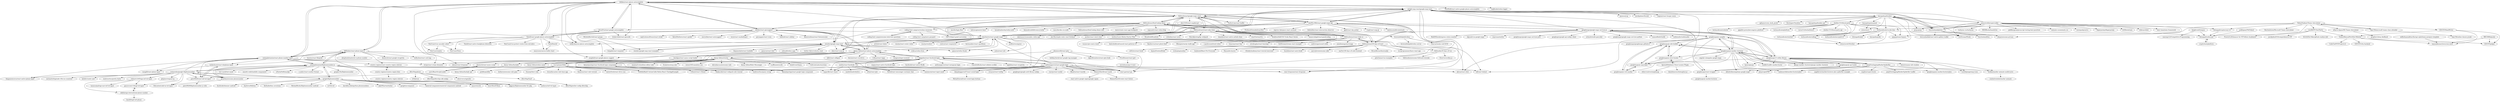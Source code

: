 digraph G {
"hibiken/react-places-autocomplete" -> "wellyshen/use-places-autocomplete" ["e"=1]
"hibiken/react-places-autocomplete" -> "google-map-react/google-map-react"
"hibiken/react-places-autocomplete" -> "Tintef/react-google-places-autocomplete"
"hibiken/react-places-autocomplete" -> "ErrorPro/react-google-autocomplete"
"hibiken/react-places-autocomplete" -> "ubilabs/react-geosuggest"
"hibiken/react-places-autocomplete" -> "FaridSafi/react-native-google-places-autocomplete" ["e"=1]
"hibiken/react-places-autocomplete" -> "fullstackreact/google-maps-react"
"hibiken/react-places-autocomplete" -> "bl00mber/react-phone-input-2"
"hibiken/react-places-autocomplete" -> "stripe/react-stripe-elements" ["e"=1]
"hibiken/react-places-autocomplete" -> "JustFly1984/react-google-maps-api"
"hibiken/react-places-autocomplete" -> "catamphetamine/react-phone-number-input"
"hibiken/react-places-autocomplete" -> "tomchentw/react-google-maps"
"hibiken/react-places-autocomplete" -> "shukerullah/react-geocode"
"hibiken/react-places-autocomplete" -> "xuopled/react-google-places-suggest"
"hibiken/react-places-autocomplete" -> "LogRocket/redux-logger" ["e"=1]
"googlemaps/google-maps-services-js" -> "googlemaps/js-samples"
"googlemaps/google-maps-services-js" -> "googlemaps/google-maps-services-java" ["e"=1]
"googlemaps/google-maps-services-js" -> "tomchentw/react-google-maps"
"googlemaps/google-maps-services-js" -> "google-map-react/google-map-react"
"googlemaps/google-maps-services-js" -> "googleapis/google-api-nodejs-client" ["e"=1]
"googlemaps/google-maps-services-js" -> "googlemaps/v3-utility-library"
"googlemaps/google-maps-services-js" -> "nchaulet/node-geocoder" ["e"=1]
"googlemaps/google-maps-services-js" -> "googlemaps/google-maps-services-python" ["e"=1]
"googlemaps/google-maps-services-js" -> "manuelbieh/Geolib" ["e"=1]
"googlemaps/google-maps-services-js" -> "nodemailer/nodemailer" ["e"=1]
"googlemaps/google-maps-services-js" -> "RafalWilinski/express-status-monitor" ["e"=1]
"googlemaps/google-maps-services-js" -> "JustFly1984/react-google-maps-api"
"googlemaps/google-maps-services-js" -> "googlemaps/js-marker-clusterer"
"googlemaps/google-maps-services-js" -> "xkjyeah/vue-google-maps" ["e"=1]
"googlemaps/google-maps-services-js" -> "expressjs/multer" ["e"=1]
"ruimarinho/google-libphonenumber" -> "catamphetamine/libphonenumber-js"
"ruimarinho/google-libphonenumber" -> "grantila/awesome-phonenumber"
"ruimarinho/google-libphonenumber" -> "thegamenicorus/react-native-phone-input" ["e"=1]
"ruimarinho/google-libphonenumber" -> "google/libphonenumber"
"ruimarinho/google-libphonenumber" -> "webcat12345/ngx-intl-tel-input"
"ruimarinho/google-libphonenumber" -> "patw0929/react-intl-tel-input"
"ruimarinho/google-libphonenumber" -> "gauravsoni119/ng2-tel-input"
"ruimarinho/google-libphonenumber" -> "michaelwittig/node-i18n-iso-countries" ["e"=1]
"ruimarinho/google-libphonenumber" -> "catamphetamine/react-phone-number-input"
"ruimarinho/google-libphonenumber" -> "kelektiv/node-uuid" ["e"=1]
"ruimarinho/google-libphonenumber" -> "sindresorhus/pretty-bytes" ["e"=1]
"ruimarinho/google-libphonenumber" -> "pbojinov/request-ip" ["e"=1]
"ruimarinho/google-libphonenumber" -> "EducationLink/vue-tel-input" ["e"=1]
"TobiasPankner/Teams-Auto-Joiner" -> "atharva-lipare/MS-Teams-Auto-Joiner"
"TobiasPankner/Teams-Auto-Joiner" -> "teja156/microsoft-teams-class-attender"
"TobiasPankner/Teams-Auto-Joiner" -> "techsyndicate/vscode-dms"
"TobiasPankner/Teams-Auto-Joiner" -> "GDGVIT/HandWriter"
"TobiasPankner/Teams-Auto-Joiner" -> "Harshalshree/Microsoft-Teams-Auto-Joiner"
"TobiasPankner/Teams-Auto-Joiner" -> "vatz88/FFCSonTheGo"
"TobiasPankner/Teams-Auto-Joiner" -> "ujjujjuj/exam-bypass"
"TobiasPankner/Teams-Auto-Joiner" -> "dotangad/cryptocracy-v2"
"TobiasPankner/Teams-Auto-Joiner" -> "dotangad/sudocrypt"
"jawj/OverlappingMarkerSpiderfier" -> "googlemaps/v3-utility-library"
"jawj/OverlappingMarkerSpiderfier" -> "googlemaps/js-marker-clusterer"
"jawj/OverlappingMarkerSpiderfier" -> "terikon/marker-animate-unobtrusive"
"jawj/OverlappingMarkerSpiderfier" -> "mahnunchik/markerclustererplus"
"jawj/OverlappingMarkerSpiderfier" -> "jawj/OverlappingMarkerSpiderfier-Leaflet" ["e"=1]
"jawj/OverlappingMarkerSpiderfier" -> "scottdejonge/map-icons" ["e"=1]
"jawj/OverlappingMarkerSpiderfier" -> "allenhwkim/angularjs-google-maps" ["e"=1]
"jawj/OverlappingMarkerSpiderfier" -> "phayes/geoPHP" ["e"=1]
"jawj/OverlappingMarkerSpiderfier" -> "yagoferrer/markerclusterer-plus-spiderfier-example"
"jawj/OverlappingMarkerSpiderfier" -> "mapbox/supercluster" ["e"=1]
"bjorn2404/jQuery-Store-Locator-Plugin" -> "googlemaps/js-store-locator"
"bjorn2404/jQuery-Store-Locator-Plugin" -> "danielemoraschi/maplace.js" ["e"=1]
"bjorn2404/jQuery-Store-Locator-Plugin" -> "ethercreative/simplemap" ["e"=1]
"anthonyjgrove/react-google-login" -> "keppelen/react-facebook-login"
"anthonyjgrove/react-google-login" -> "MomenSherif/react-oauth"
"anthonyjgrove/react-google-login" -> "nygardk/react-share" ["e"=1]
"anthonyjgrove/react-google-login" -> "react-ga/react-ga" ["e"=1]
"anthonyjgrove/react-google-login" -> "wwayne/react-tooltip" ["e"=1]
"anthonyjgrove/react-google-login" -> "react-dropzone/react-dropzone" ["e"=1]
"anthonyjgrove/react-google-login" -> "googleapis/google-auth-library-nodejs" ["e"=1]
"anthonyjgrove/react-google-login" -> "deepakaggarwal7/react-social-login"
"anthonyjgrove/react-google-login" -> "reactjs/react-modal" ["e"=1]
"anthonyjgrove/react-google-login" -> "tomchentw/react-google-maps"
"anthonyjgrove/react-google-login" -> "akiran/react-slick" ["e"=1]
"anthonyjgrove/react-google-login" -> "fkhadra/react-toastify" ["e"=1]
"anthonyjgrove/react-google-login" -> "sanniassin/react-input-mask" ["e"=1]
"anthonyjgrove/react-google-login" -> "nfl/react-helmet" ["e"=1]
"anthonyjgrove/react-google-login" -> "sindresorhus/query-string" ["e"=1]
"jonasstrehle/supercookie" -> "laxyapahuja/bunken"
"jonasstrehle/supercookie" -> "functionland/photos"
"jonasstrehle/supercookie" -> "pluja/awesome-privacy" ["e"=1]
"jonasstrehle/supercookie" -> "pixijs/pixijs" ["e"=1]
"jonasstrehle/supercookie" -> "fingerprintjs/fingerprintjs" ["e"=1]
"jonasstrehle/supercookie" -> "dvf/blockchain" ["e"=1]
"jonasstrehle/supercookie" -> "google-map-react/google-map-react"
"jonasstrehle/supercookie" -> "slidevjs/slidev" ["e"=1]
"jonasstrehle/supercookie" -> "ionic-team/ionic-framework" ["e"=1]
"jonasstrehle/supercookie" -> "tachyons-css/tachyons" ["e"=1]
"jonasstrehle/supercookie" -> "GetStream/Winds" ["e"=1]
"jonasstrehle/supercookie" -> "MIDIBlocks/handsfree" ["e"=1]
"jonasstrehle/supercookie" -> "goldbergyoni/javascript-testing-best-practices" ["e"=1]
"jonasstrehle/supercookie" -> "animate-css/animate.css" ["e"=1]
"jonasstrehle/supercookie" -> "snowpackjs/astro" ["e"=1]
"googlemaps/js-samples" -> "googlemaps/google-maps-services-js"
"googlemaps/js-samples" -> "googlemaps/v3-utility-library"
"googlemaps/js-samples" -> "googlemaps/js-api-loader"
"googlemaps/js-samples" -> "googlemaps/js-marker-clusterer"
"googlemaps/js-samples" -> "googlemaps/react-wrapper"
"googlemaps/js-samples" -> "googlemaps/googlemaps.github.io"
"googlemaps/js-samples" -> "googlemaps/js-info-bubble"
"googlemaps/js-samples" -> "googlemaps/js-store-locator"
"tomchentw/react-google-maps" -> "istarkov/google-map-react"
"tomchentw/react-google-maps" -> "google-map-react/google-map-react"
"tomchentw/react-google-maps" -> "fullstackreact/google-maps-react"
"tomchentw/react-google-maps" -> "erikras/redux-form" ["e"=1]
"tomchentw/react-google-maps" -> "borisyankov/react-sparklines" ["e"=1]
"tomchentw/react-google-maps" -> "gaearon/redux-thunk" ["e"=1]
"tomchentw/react-google-maps" -> "acdlite/recompose" ["e"=1]
"tomchentw/react-google-maps" -> "yahoo/react-intl" ["e"=1]
"tomchentw/react-google-maps" -> "airbnb/react-dates" ["e"=1]
"tomchentw/react-google-maps" -> "reactjs/react-router-redux" ["e"=1]
"tomchentw/react-google-maps" -> "reactjs/reselect" ["e"=1]
"tomchentw/react-google-maps" -> "akiran/react-slick" ["e"=1]
"tomchentw/react-google-maps" -> "nfl/react-helmet" ["e"=1]
"tomchentw/react-google-maps" -> "uber/react-map-gl" ["e"=1]
"tomchentw/react-google-maps" -> "contra/react-responsive" ["e"=1]
"google/libphonenumber" -> "catamphetamine/libphonenumber-js"
"google/libphonenumber" -> "giggsey/libphonenumber-for-php" ["e"=1]
"google/libphonenumber" -> "MichaelRocks/libphonenumber-android" ["e"=1]
"google/libphonenumber" -> "coil-kt/coil" ["e"=1]
"google/libphonenumber" -> "daviddrysdale/python-phonenumbers" ["e"=1]
"google/libphonenumber" -> "jackocnr/intl-tel-input" ["e"=1]
"google/libphonenumber" -> "ruimarinho/google-libphonenumber"
"google/libphonenumber" -> "JakeWharton/timber" ["e"=1]
"google/libphonenumber" -> "google/accompanist" ["e"=1]
"google/libphonenumber" -> "material-components/material-components-android" ["e"=1]
"google/libphonenumber" -> "square/moshi" ["e"=1]
"google/libphonenumber" -> "InsertKoinIO/koin" ["e"=1]
"google/libphonenumber" -> "facebook/shimmer-android" ["e"=1]
"google/libphonenumber" -> "skydoves/Balloon" ["e"=1]
"google/libphonenumber" -> "Kotlin/kotlinx.coroutines" ["e"=1]
"fullstackreact/google-maps-react" -> "tomchentw/react-google-maps"
"fullstackreact/google-maps-react" -> "google-map-react/google-map-react"
"fullstackreact/google-maps-react" -> "istarkov/google-map-react"
"fullstackreact/google-maps-react" -> "JustFly1984/react-google-maps-api"
"fullstackreact/google-maps-react" -> "hibiken/react-places-autocomplete"
"fullstackreact/google-maps-react" -> "kenny-hibino/react-places-autocomplete"
"fullstackreact/google-maps-react" -> "uber/react-map-gl" ["e"=1]
"fullstackreact/google-maps-react" -> "react-ga/react-ga" ["e"=1]
"fullstackreact/google-maps-react" -> "fullstackreact/react-yelp-clone"
"fullstackreact/google-maps-react" -> "fullstackreact/30-days-of-react"
"fullstackreact/google-maps-react" -> "fullstackreact/react-daily-ui"
"fullstackreact/google-maps-react" -> "ubilabs/react-geosuggest"
"fullstackreact/google-maps-react" -> "alex3165/react-mapbox-gl" ["e"=1]
"fullstackreact/google-maps-react" -> "fullstackreact/food-lookup-demo"
"fullstackreact/google-maps-react" -> "PaulLeCam/react-leaflet" ["e"=1]
"googlemaps/js-marker-clusterer" -> "googlemaps/v3-utility-library"
"googlemaps/js-marker-clusterer" -> "googlemaps/js-info-bubble"
"googlemaps/js-marker-clusterer" -> "mahnunchik/markerclustererplus"
"googlemaps/js-marker-clusterer" -> "jawj/OverlappingMarkerSpiderfier"
"googlemaps/js-marker-clusterer" -> "googlemaps/js-rich-marker"
"googlemaps/js-marker-clusterer" -> "googlemaps/js-map-label"
"googlemaps/js-marker-clusterer" -> "hpneo/gmaps" ["e"=1]
"googlemaps/js-marker-clusterer" -> "Leaflet/Leaflet.markercluster" ["e"=1]
"googlemaps/js-marker-clusterer" -> "googlemaps/js-store-locator"
"googlemaps/js-marker-clusterer" -> "googlemaps/js-samples"
"googlemaps/js-marker-clusterer" -> "googlemaps/google-maps-services-js"
"googlemaps/js-marker-clusterer" -> "angular-ui/angular-google-maps" ["e"=1]
"googlemaps/js-marker-clusterer" -> "phayes/geoPHP" ["e"=1]
"googlemaps/js-marker-clusterer" -> "gmaps-marker-clusterer/gmaps-marker-clusterer"
"googlemaps/js-marker-clusterer" -> "allenhwkim/angularjs-google-maps" ["e"=1]
"coding-boot-camp/curriculum-resources" -> "coding-boot-camp/awesome-interview-questions"
"coding-boot-camp/curriculum-resources" -> "coding-boot-camp/mern-passport"
"coding-boot-camp/curriculum-resources" -> "OSP123/post-grad-curriculum"
"googlemaps/v3-utility-library" -> "googlemaps/js-marker-clusterer"
"googlemaps/v3-utility-library" -> "jawj/OverlappingMarkerSpiderfier"
"googlemaps/v3-utility-library" -> "googlemaps/js-info-bubble"
"googlemaps/v3-utility-library" -> "googlemaps/js-samples"
"googlemaps/v3-utility-library" -> "atmist/snazzy-info-window" ["e"=1]
"googlemaps/v3-utility-library" -> "googlemaps/google-maps-services-js"
"googlemaps/v3-utility-library" -> "scottdejonge/map-icons" ["e"=1]
"googlemaps/v3-utility-library" -> "googlemaps/js-markerclustererplus"
"googlemaps/v3-utility-library" -> "googlemaps/js-map-label"
"googlemaps/v3-utility-library" -> "mahnunchik/markerclustererplus"
"googlemaps/v3-utility-library" -> "hpneo/gmaps" ["e"=1]
"googlemaps/v3-utility-library" -> "googlemaps/js-api-loader"
"googlemaps/v3-utility-library" -> "terikon/marker-animate-unobtrusive"
"googlemaps/v3-utility-library" -> "Leaflet/Leaflet.markercluster" ["e"=1]
"googlemaps/v3-utility-library" -> "gmaps-marker-clusterer/gmaps-marker-clusterer"
"country-regions/country-region-data" -> "country-regions/country-region-selector"
"country-regions/country-region-data" -> "country-regions/react-country-region-selector"
"Tintef/react-google-places-autocomplete" -> "Tintef/linetef"
"Tintef/react-google-places-autocomplete" -> "NeoCoast/Neox"
"Tintef/react-google-places-autocomplete" -> "ErrorPro/react-google-autocomplete"
"Tintef/react-google-places-autocomplete" -> "Tintef/react-native-headphone-detection"
"Tintef/react-google-places-autocomplete" -> "maurocen/canvas-bullet-chart"
"Tintef/react-google-places-autocomplete" -> "NeoCoast/vue-cascader-select"
"Tintef/react-google-places-autocomplete" -> "wellyshen/use-places-autocomplete" ["e"=1]
"Tintef/react-google-places-autocomplete" -> "hibiken/react-places-autocomplete"
"Tintef/react-google-places-autocomplete" -> "NeoCoast/neploy"
"Tintef/react-google-places-autocomplete" -> "NeoCoast/vue-protect-routes-from-intruders"
"kenny-hibino/react-places-autocomplete" -> "istarkov/google-map-react"
"kenny-hibino/react-places-autocomplete" -> "ubilabs/react-geosuggest"
"kenny-hibino/react-places-autocomplete" -> "kenny-hibino/stories"
"kenny-hibino/react-places-autocomplete" -> "tomchentw/react-google-maps"
"kenny-hibino/react-places-autocomplete" -> "wangzuo/input-moment" ["e"=1]
"kenny-hibino/react-places-autocomplete" -> "kenny-hibino/hackafy"
"kenny-hibino/react-places-autocomplete" -> "kenny-hibino/redux-camel"
"kenny-hibino/react-places-autocomplete" -> "keppelen/react-facebook-login"
"kenny-hibino/react-places-autocomplete" -> "leozdgao/react-async-script-loader"
"kenny-hibino/react-places-autocomplete" -> "nkbt/react-collapse" ["e"=1]
"kenny-hibino/react-places-autocomplete" -> "fullstackreact/google-maps-react"
"kenny-hibino/react-places-autocomplete" -> "xuopled/react-google-places-suggest"
"kenny-hibino/react-places-autocomplete" -> "berzniz/react-overdrive" ["e"=1]
"kenny-hibino/react-places-autocomplete" -> "tvkhoa/react-tippy" ["e"=1]
"kennetpostigo/react-facebook-login-component" -> "kennetpostigo/react-google-login-component"
"laxyapahuja/nyaamal" -> "cotnw/muvi"
"MomenSherif/react-oauth" -> "anthonyjgrove/react-google-login"
"MomenSherif/react-oauth" -> "MomenSherif/create-react-linters"
"MomenSherif/react-oauth" -> "react-native-google-signin/google-signin" ["e"=1]
"functionland/photos" -> "laxyapahuja/bunken"
"functionland/photos" -> "jonasstrehle/supercookie"
"functionland/photos" -> "google-map-react/google-map-react"
"functionland/photos" -> "functionland/box"
"functionland/photos" -> "pluja/awesome-privacy" ["e"=1]
"functionland/photos" -> "terrysahaidak/react-native-gallery-toolkit" ["e"=1]
"functionland/photos" -> "GetStream/Winds" ["e"=1]
"fullstackio/30-days-of-vue" -> "fullstackio/awesome-fullstack-tutorials"
"fullstackio/30-days-of-vue" -> "ChrisCavs/rallax.js" ["e"=1]
"fullstackio/30-days-of-vue" -> "peterlamar/vue-examples"
"AfterShip/phone" -> "ls0f/phone" ["e"=1]
"AfterShip/phone" -> "AfterShip/aftership-sdk-nodejs"
"AfterShip/phone" -> "AfterShip/SaaS"
"AfterShip/phone" -> "grantila/awesome-phonenumber"
"AfterShip/phone" -> "observerss/ngender" ["e"=1]
"fullstackreact/30-days-of-react" -> "fullstackreact/react-daily-ui"
"fullstackreact/30-days-of-react" -> "BrunoBernardino/snailjs" ["e"=1]
"fullstackreact/30-days-of-react" -> "tyroprogrammer/learn-react-app" ["e"=1]
"fullstackreact/30-days-of-react" -> "fullstackreact/food-lookup-demo"
"fullstackreact/30-days-of-react" -> "softchris/react-book" ["e"=1]
"fullstackreact/30-days-of-react" -> "fullstackreact/google-maps-react"
"fullstackreact/30-days-of-react" -> "kujian/frontendDaily" ["e"=1]
"fullstackreact/30-days-of-react" -> "wubaiqing/zaobao" ["e"=1]
"fullstackreact/30-days-of-react" -> "Asabeneh/React-For-Everyone" ["e"=1]
"fullstackreact/30-days-of-react" -> "Mayandev/morec" ["e"=1]
"fullstackreact/30-days-of-react" -> "4GeeksAcademy/react-tutorial-exercises" ["e"=1]
"fullstackreact/30-days-of-react" -> "huzidaha/react-naive-book" ["e"=1]
"fullstackreact/30-days-of-react" -> "fullstackio/30-days-of-vue"
"fullstackreact/30-days-of-react" -> "jaywcjlove/awesome-uikit" ["e"=1]
"fullstackreact/30-days-of-react" -> "nas5w/100-days-of-code-frontend" ["e"=1]
"fullstackreact/food-lookup-demo" -> "mars/heroku-cra-node" ["e"=1]
"fullstackreact/food-lookup-demo" -> "fullstackreact/food-lookup-demo-rails"
"fullstackreact/food-lookup-demo" -> "fullstackreact/30-days-of-react"
"fullstackreact/food-lookup-demo" -> "fullstackreact/react-daily-ui"
"fullstackreact/food-lookup-demo" -> "fullstackreact/react-yelp-clone"
"fullstackreact/food-lookup-demo" -> "mars/create-react-app-buildpack" ["e"=1]
"fullstackreact/food-lookup-demo" -> "fullstackreact/google-maps-react"
"fullstackreact/food-lookup-demo" -> "rajaraodv/react-redux-blog" ["e"=1]
"fullstackreact/food-lookup-demo" -> "mxstbr/login-flow" ["e"=1]
"fullstackreact/food-lookup-demo" -> "coding-boot-camp/curriculum-resources"
"fullstackreact/food-lookup-demo" -> "tylermcginnis/re-base" ["e"=1]
"fullstackreact/food-lookup-demo" -> "lynndylanhurley/redux-auth" ["e"=1]
"fullstackreact/food-lookup-demo" -> "kimmobrunfeldt/concurrently" ["e"=1]
"JustFly1984/react-google-maps-api" -> "google-map-react/google-map-react"
"JustFly1984/react-google-maps-api" -> "tomchentw/react-google-maps"
"JustFly1984/react-google-maps-api" -> "fullstackreact/google-maps-react"
"JustFly1984/react-google-maps-api" -> "wellyshen/use-places-autocomplete" ["e"=1]
"JustFly1984/react-google-maps-api" -> "googlemaps/react-wrapper"
"JustFly1984/react-google-maps-api" -> "visgl/react-map-gl" ["e"=1]
"JustFly1984/react-google-maps-api" -> "hibiken/react-places-autocomplete"
"JustFly1984/react-google-maps-api" -> "iamhosseindhv/notistack" ["e"=1]
"JustFly1984/react-google-maps-api" -> "react-dropzone/react-dropzone" ["e"=1]
"JustFly1984/react-google-maps-api" -> "FirebaseExtended/reactfire" ["e"=1]
"JustFly1984/react-google-maps-api" -> "googlemaps/google-maps-services-js"
"JustFly1984/react-google-maps-api" -> "express-labs/pure-react-carousel" ["e"=1]
"JustFly1984/react-google-maps-api" -> "thebuilder/react-intersection-observer" ["e"=1]
"JustFly1984/react-google-maps-api" -> "ErrorPro/react-google-autocomplete"
"JustFly1984/react-google-maps-api" -> "gpbl/react-day-picker" ["e"=1]
"google-map-react/google-map-react" -> "tomchentw/react-google-maps"
"google-map-react/google-map-react" -> "fullstackreact/google-maps-react"
"google-map-react/google-map-react" -> "JustFly1984/react-google-maps-api"
"google-map-react/google-map-react" -> "hibiken/react-places-autocomplete"
"google-map-react/google-map-react" -> "react-dropzone/react-dropzone" ["e"=1]
"google-map-react/google-map-react" -> "laxyapahuja/bunken"
"google-map-react/google-map-react" -> "i18next/react-i18next" ["e"=1]
"google-map-react/google-map-react" -> "jquense/yup" ["e"=1]
"google-map-react/google-map-react" -> "PaulLeCam/react-leaflet" ["e"=1]
"google-map-react/google-map-react" -> "functionland/photos"
"google-map-react/google-map-react" -> "akiran/react-slick" ["e"=1]
"google-map-react/google-map-react" -> "react-ga/react-ga" ["e"=1]
"google-map-react/google-map-react" -> "nfl/react-helmet" ["e"=1]
"google-map-react/google-map-react" -> "jaredpalmer/formik" ["e"=1]
"google-map-react/google-map-react" -> "negomi/react-burger-menu" ["e"=1]
"catamphetamine/libphonenumber-js" -> "ruimarinho/google-libphonenumber"
"catamphetamine/libphonenumber-js" -> "catamphetamine/react-phone-number-input"
"catamphetamine/libphonenumber-js" -> "google/libphonenumber"
"catamphetamine/libphonenumber-js" -> "jackocnr/intl-tel-input" ["e"=1]
"catamphetamine/libphonenumber-js" -> "bl00mber/react-phone-input-2"
"catamphetamine/libphonenumber-js" -> "googlei18n/libphonenumber" ["e"=1]
"catamphetamine/libphonenumber-js" -> "grantila/awesome-phonenumber"
"catamphetamine/libphonenumber-js" -> "text-mask/text-mask" ["e"=1]
"catamphetamine/libphonenumber-js" -> "react-ga/react-ga" ["e"=1]
"catamphetamine/libphonenumber-js" -> "smooth-code/loadable-components" ["e"=1]
"catamphetamine/libphonenumber-js" -> "i18next/react-i18next" ["e"=1]
"catamphetamine/libphonenumber-js" -> "uNmAnNeR/imaskjs" ["e"=1]
"catamphetamine/libphonenumber-js" -> "giggsey/libphonenumber-for-php" ["e"=1]
"catamphetamine/libphonenumber-js" -> "sindresorhus/query-string" ["e"=1]
"catamphetamine/libphonenumber-js" -> "s-yadav/react-number-format" ["e"=1]
"keppelen/react-facebook-login" -> "anthonyjgrove/react-google-login"
"keppelen/react-facebook-login" -> "seeden/react-facebook"
"keppelen/react-facebook-login" -> "nygardk/react-share" ["e"=1]
"keppelen/react-facebook-login" -> "react-ga/react-ga" ["e"=1]
"keppelen/react-facebook-login" -> "magus/react-native-facebook-login" ["e"=1]
"keppelen/react-facebook-login" -> "facebook/react-native-fbsdk" ["e"=1]
"keppelen/react-facebook-login" -> "anthonyjgrove/react-instagram-login"
"keppelen/react-facebook-login" -> "CassetteRocks/react-infinite-scroller" ["e"=1]
"keppelen/react-facebook-login" -> "stripe/react-stripe-elements" ["e"=1]
"keppelen/react-facebook-login" -> "appleboy/react-recaptcha" ["e"=1]
"keppelen/react-facebook-login" -> "kenny-hibino/react-places-autocomplete"
"keppelen/react-facebook-login" -> "sanniassin/react-input-mask" ["e"=1]
"keppelen/react-facebook-login" -> "kennetpostigo/react-facebook-login-component"
"keppelen/react-facebook-login" -> "okonet/react-dropzone" ["e"=1]
"keppelen/react-facebook-login" -> "deepakaggarwal7/react-social-login"
"istarkov/google-map-react" -> "tomchentw/react-google-maps"
"istarkov/google-map-react" -> "istarkov/google-map-react-examples"
"istarkov/google-map-react" -> "ubilabs/react-geosuggest"
"istarkov/google-map-react" -> "fullstackreact/google-maps-react"
"istarkov/google-map-react" -> "uber/react-map-gl" ["e"=1]
"istarkov/google-map-react" -> "yelouafi/redux-saga" ["e"=1]
"istarkov/google-map-react" -> "kenny-hibino/react-places-autocomplete"
"istarkov/google-map-react" -> "okonet/react-dropzone" ["e"=1]
"istarkov/google-map-react" -> "twitter-fabric/velocity-react" ["e"=1]
"istarkov/google-map-react" -> "brigade/react-waypoint" ["e"=1]
"istarkov/google-map-react" -> "erikras/redux-form" ["e"=1]
"istarkov/google-map-react" -> "yahoo/react-intl" ["e"=1]
"istarkov/google-map-react" -> "gaearon/redux-thunk" ["e"=1]
"istarkov/google-map-react" -> "thejameskyle/react-loadable" ["e"=1]
"istarkov/google-map-react" -> "gaearon/react-dnd" ["e"=1]
"bl00mber/react-phone-input-2" -> "catamphetamine/react-phone-number-input"
"bl00mber/react-phone-input-2" -> "alexplumb/material-ui-phone-number"
"bl00mber/react-phone-input-2" -> "country-regions/react-country-region-selector"
"bl00mber/react-phone-input-2" -> "catamphetamine/libphonenumber-js"
"bl00mber/react-phone-input-2" -> "sanniassin/react-input-mask" ["e"=1]
"bl00mber/react-phone-input-2" -> "dozoisch/react-google-recaptcha" ["e"=1]
"bl00mber/react-phone-input-2" -> "patw0929/react-intl-tel-input"
"bl00mber/react-phone-input-2" -> "hibiken/react-places-autocomplete"
"bl00mber/react-phone-input-2" -> "wellyshen/react-cool-img" ["e"=1]
"bl00mber/react-phone-input-2" -> "haoxins/react-flatpickr"
"bl00mber/react-phone-input-2" -> "react-dropzone/react-dropzone" ["e"=1]
"bl00mber/react-phone-input-2" -> "mukeshsoni/react-telephone-input"
"country-regions/react-country-region-selector" -> "country-regions/country-region-data"
"vatz88/FFCSonTheGo" -> "Presto412/Enhancer-for-VIT-Vellore-Academics"
"vatz88/FFCSonTheGo" -> "jacobjohn2016/comprehensive-VIT"
"vatz88/FFCSonTheGo" -> "VisheshBansal/Portfolio-Website"
"vatz88/FFCSonTheGo" -> "th3c0d3br34ker/github-readme-info"
"fullstackreact/react-daily-ui" -> "fullstackreact/30-days-of-react"
"fullstackreact/react-daily-ui" -> "SKempin/reactjs-tmdb-app" ["e"=1]
"fullstackreact/react-daily-ui" -> "r-park/soundcloud-redux" ["e"=1]
"fullstackreact/react-daily-ui" -> "timarney/react-faq" ["e"=1]
"fullstackreact/react-daily-ui" -> "fullstackreact/food-lookup-demo"
"fullstackreact/react-daily-ui" -> "ericdouglas/react-learning" ["e"=1]
"fullstackreact/react-daily-ui" -> "fullstackreact/react-yelp-clone"
"fullstackreact/react-daily-ui" -> "GetStream/stream-react-example" ["e"=1]
"fullstackreact/react-daily-ui" -> "fullstackreact/google-maps-react"
"fullstackreact/react-daily-ui" -> "andrewngu/sound-redux" ["e"=1]
"fullstackreact/react-daily-ui" -> "junedomingo/movieapp" ["e"=1]
"fullstackreact/react-daily-ui" -> "vasansr/pro-mern-stack" ["e"=1]
"fullstackreact/react-daily-ui" -> "kentcdodds/advanced-react-patterns-v2" ["e"=1]
"fullstackreact/react-daily-ui" -> "lkazberova/react-photo-feed" ["e"=1]
"kenny-hibino/stories" -> "kenny-hibino/hackafy"
"kenny-hibino/stories" -> "kenny-hibino/react-places-autocomplete"
"kenny-hibino/stories" -> "denkGroot/Spina" ["e"=1]
"kenny-hibino/stories" -> "wclittle/Rails5-ActionCable-Redux-React-ChatAppExample"
"kenny-hibino/stories" -> "kenny-hibino/redux-camel"
"kenny-hibino/stories" -> "CultivateLabs/storytime" ["e"=1]
"kenny-hibino/stories" -> "marjinal1st/medium-editor-rails"
"kenny-hibino/stories" -> "froala/wysiwyg-rails" ["e"=1]
"kenny-hibino/stories" -> "tsurupin/portfolio"
"kenny-hibino/stories" -> "owen2345/camaleon-cms" ["e"=1]
"kenny-hibino/stories" -> "ekremkaraca/awesome-rails" ["e"=1]
"kenny-hibino/stories" -> "kenny-hibino/Rails-Messenger"
"kenny-hibino/stories" -> "shakacode/react-webpack-rails-tutorial" ["e"=1]
"kenny-hibino/stories" -> "scaffeinate/socify"
"gauravsoni119/ng2-tel-input" -> "nikhiln/ngx-international-phone-number"
"nikhiln/ngx-international-phone-number" -> "kondi0/ng4-intl-phone"
"nikhiln/ngx-international-phone-number" -> "gauravsoni119/ng2-tel-input"
"webcat12345/ngx-intl-tel-input" -> "gauravsoni119/ng2-tel-input"
"webcat12345/ngx-intl-tel-input" -> "tanansatpal/ngx-mat-intl-tel-input"
"webcat12345/ngx-intl-tel-input" -> "nikhiln/ngx-international-phone-number"
"googlemaps/js-store-locator" -> "bjorn2404/jQuery-Store-Locator-Plugin"
"googlemaps/js-store-locator" -> "googlemaps/js-info-bubble"
"googlemaps/js-store-locator" -> "googlemaps/js-map-label"
"teja156/microsoft-teams-class-attender" -> "TobiasPankner/Teams-Auto-Joiner"
"teja156/microsoft-teams-class-attender" -> "teja156/online-classes-prank"
"laxyapahuja/bunken" -> "functionland/photos"
"laxyapahuja/bunken" -> "jonasstrehle/supercookie"
"laxyapahuja/bunken" -> "google-map-react/google-map-react"
"laxyapahuja/bunken" -> "pluja/awesome-privacy" ["e"=1]
"laxyapahuja/bunken" -> "techsyndicate/vscode-dms"
"laxyapahuja/bunken" -> "laxyapahuja/nyaamal"
"laxyapahuja/bunken" -> "laxyapahuja/bunken-api"
"laxyapahuja/bunken" -> "aghayes/rusty_book_pirate"
"laxyapahuja/bunken" -> "cotnw/covid19twtbot"
"laxyapahuja/bunken" -> "cotnw/muvi"
"laxyapahuja/bunken" -> "sheldor1510/local-party"
"laxyapahuja/bunken" -> "GetStream/Winds" ["e"=1]
"laxyapahuja/bunken" -> "techsyndicate/codimg"
"laxyapahuja/bunken" -> "fireshaper/Omnibus"
"laxyapahuja/bunken" -> "pixijs/pixijs" ["e"=1]
"alinemorelli/react-gtm" -> "elgorditosalsero/react-gtm-hook"
"alinemorelli/react-gtm" -> "holidaycheck/react-google-tag-manager"
"alinemorelli/react-gtm" -> "PriceRunner/react-ga4"
"alinemorelli/react-gtm" -> "react-ga/react-ga" ["e"=1]
"alinemorelli/react-gtm" -> "sanniassin/react-input-mask" ["e"=1]
"alinemorelli/react-gtm" -> "keppelen/react-facebook-login"
"GDGVIT/HandWriter" -> "VisheshBansal/Portfolio-Website"
"GDGVIT/HandWriter" -> "GDGVIT/gidget"
"GDGVIT/HandWriter" -> "mayankkumar2/securum-exire"
"istarkov/google-map-react-examples" -> "istarkov/google-map-react"
"ErrorPro/react-google-autocomplete" -> "Tintef/react-google-places-autocomplete"
"ErrorPro/react-google-autocomplete" -> "hibiken/react-places-autocomplete"
"ErrorPro/react-google-autocomplete" -> "wellyshen/use-places-autocomplete" ["e"=1]
"ErrorPro/react-google-autocomplete" -> "shukerullah/react-geocode"
"patw0929/react-intl-tel-input" -> "mukeshsoni/react-telephone-input"
"patw0929/react-intl-tel-input" -> "patw0929/libphonenumber-js-utils"
"fullstackreact/react-yelp-clone" -> "manavsehgal/reactspeedcoding" ["e"=1]
"fullstackreact/react-yelp-clone" -> "caljrimmer/isomorphic-redux-app" ["e"=1]
"fullstackreact/react-yelp-clone" -> "Jon-Biz/simple-static-react-firebase" ["e"=1]
"fullstackreact/react-yelp-clone" -> "pusher/react-slack-clone" ["e"=1]
"fullstackreact/react-yelp-clone" -> "browniefed/pdxlivebus"
"fullstackreact/react-yelp-clone" -> "wesbos/Learn-Redux-Starter-Files" ["e"=1]
"fullstackreact/react-yelp-clone" -> "Brainfock/Brainfock" ["e"=1]
"fullstackreact/react-yelp-clone" -> "fullstackreact/food-lookup-demo"
"fullstackreact/react-yelp-clone" -> "echenley/react-news" ["e"=1]
"fullstackreact/react-yelp-clone" -> "fullstackreact/react-daily-ui"
"fullstackreact/react-yelp-clone" -> "HenrikJoreteg/hjs-webpack" ["e"=1]
"fullstackreact/react-yelp-clone" -> "fullstackreact/google-maps-react"
"fullstackreact/react-yelp-clone" -> "imandyie/react-native-airbnb-clone" ["e"=1]
"fullstackreact/react-yelp-clone" -> "reactGo/reactGo" ["e"=1]
"fullstackreact/react-yelp-clone" -> "bradwestfall/CSS-Tricks-React-Series" ["e"=1]
"googlemaps/react-wrapper" -> "googlemaps/js-api-loader"
"googlemaps/react-wrapper" -> "googlemaps/js-markerclusterer"
"techsyndicate/vscode-dms" -> "techsyndicate/codimg"
"techsyndicate/vscode-dms" -> "laxyapahuja/eki"
"techsyndicate/vscode-dms" -> "cotnw/covid19twtbot"
"techsyndicate/vscode-dms" -> "dotangad/sudocrypt"
"techsyndicate/vscode-dms" -> "ujjujjuj/exam-bypass"
"techsyndicate/vscode-dms" -> "techsyndicate/encryptid-21"
"techsyndicate/vscode-dms" -> "dotangad/nakal"
"techsyndicate/vscode-dms" -> "techsyndicate/starhub"
"ubilabs/react-geosuggest" -> "istarkov/google-map-react"
"ubilabs/react-geosuggest" -> "tomchentw/react-google-maps"
"ubilabs/react-geosuggest" -> "kenny-hibino/react-places-autocomplete"
"ubilabs/react-geosuggest" -> "hibiken/react-places-autocomplete"
"ubilabs/react-geosuggest" -> "brigade/react-waypoint" ["e"=1]
"ubilabs/react-geosuggest" -> "okonet/react-dropzone" ["e"=1]
"ubilabs/react-geosuggest" -> "captivationsoftware/react-sticky" ["e"=1]
"ubilabs/react-geosuggest" -> "xuopled/react-google-places-suggest"
"ubilabs/react-geosuggest" -> "uber/react-map-gl" ["e"=1]
"ubilabs/react-geosuggest" -> "KyleAMathews/react-spinkit" ["e"=1]
"ubilabs/react-geosuggest" -> "moroshko/react-autosuggest" ["e"=1]
"ubilabs/react-geosuggest" -> "insin/react-maskedinput" ["e"=1]
"ubilabs/react-geosuggest" -> "gorangajic/react-icons" ["e"=1]
"ubilabs/react-geosuggest" -> "balloob/react-sidebar" ["e"=1]
"ubilabs/react-geosuggest" -> "danawoodman/react-fontawesome" ["e"=1]
"sheldor1510/local-party" -> "sheldor1510/local-party-api"
"sheldor1510/local-party" -> "techsyndicate/vscode-dms"
"sheldor1510/local-party" -> "techsyndicate/starhub"
"sheldor1510/local-party" -> "cotnw/covid19twtbot"
"sheldor1510/local-party" -> "techsyndicate/codimg"
"sheldor1510/local-party" -> "techsyndicate/website"
"sheldor1510/local-party" -> "ujjujjuj/exam-bypass"
"sheldor1510/local-party" -> "varun312/techathlon21"
"sheldor1510/local-party" -> "dotangad/cryptocracy-v2"
"sheldor1510/local-party" -> "gigabite-pro/cybercongress-platform"
"sheldor1510/local-party" -> "techsyndicate/platform"
"tsurupin/portfolio" -> "wclittle/Rails5-ActionCable-Redux-React-ChatAppExample"
"tsurupin/portfolio" -> "kenny-hibino/stories"
"tsurupin/portfolio" -> "Kaizeras/react-rails-tutorial"
"tsurupin/portfolio" -> "shakacode/react-webpack-rails-tutorial" ["e"=1]
"tsurupin/portfolio" -> "misterfresh/react-drive-cms"
"tsurupin/portfolio" -> "publify/publify" ["e"=1]
"tsurupin/portfolio" -> "hothero/awesome-rails-gem" ["e"=1]
"tsurupin/portfolio" -> "franzejr/best-ruby" ["e"=1]
"tsurupin/portfolio" -> "brunofacca/zen-rails-base-app" ["e"=1]
"seeden/react-facebook" -> "keppelen/react-facebook-login"
"seeden/react-facebook" -> "nygardk/react-share" ["e"=1]
"seeden/react-facebook" -> "Yoctol/react-messenger-customer-chat"
"seeden/react-facebook" -> "react-ga/react-ga" ["e"=1]
"seeden/react-facebook" -> "madnh/hanhchinhvn" ["e"=1]
"seeden/react-facebook" -> "xDae/react-plyr"
"terikon/marker-animate-unobtrusive" -> "combatwombat/marker-animate"
"catamphetamine/react-phone-number-input" -> "bl00mber/react-phone-input-2"
"catamphetamine/react-phone-number-input" -> "catamphetamine/libphonenumber-js"
"catamphetamine/react-phone-number-input" -> "patw0929/react-intl-tel-input"
"catamphetamine/react-phone-number-input" -> "thegamenicorus/react-native-phone-input" ["e"=1]
"catamphetamine/react-phone-number-input" -> "mukeshsoni/react-telephone-input"
"catamphetamine/react-phone-number-input" -> "nygardk/react-share" ["e"=1]
"catamphetamine/react-phone-number-input" -> "country-regions/react-country-region-selector"
"catamphetamine/react-phone-number-input" -> "hibiken/react-places-autocomplete"
"catamphetamine/react-phone-number-input" -> "stripe/react-stripe-elements" ["e"=1]
"catamphetamine/react-phone-number-input" -> "razagill/react-phone-input"
"mukeshsoni/react-telephone-input" -> "patw0929/react-intl-tel-input"
"mukeshsoni/react-telephone-input" -> "razagill/react-phone-input"
"googlemaps/js-info-bubble" -> "googlemaps/js-map-label"
"googlemaps/js-info-bubble" -> "googlemaps/js-rich-marker"
"googlemaps/js-info-bubble" -> "googlemaps/js-store-locator"
"googlemaps/js-info-bubble" -> "googlemaps/js-marker-clusterer"
"grantila/awesome-phonenumber" -> "ruimarinho/google-libphonenumber"
"grantila/awesome-phonenumber" -> "EducationLink/vue-tel-input" ["e"=1]
"grantila/awesome-phonenumber" -> "catamphetamine/libphonenumber-js"
"kenny-hibino/hackafy" -> "kenny-hibino/hackafy-api"
"googlemaps/js-api-loader" -> "googlemaps/react-wrapper"
"googlemaps/js-api-loader" -> "googlemaps/js-markerclustererplus"
"googlemaps/js-map-label" -> "googlemaps/js-rich-marker"
"googlemaps/js-map-label" -> "googlemaps/js-info-bubble"
"VisheshBansal/Portfolio-Website" -> "GDGVIT/vitty-backend"
"VisheshBansal/Portfolio-Website" -> "CodeChefVIT/Projectsv2"
"VisheshBansal/Portfolio-Website" -> "GDGVIT/gidget"
"VisheshBansal/Portfolio-Website" -> "mayankkumar2/securum-exire"
"mdhishaamakhtar/fastapi-sqlalchemy-postgres-template" -> "mayankkumar2/securum-exire"
"deepakaggarwal7/react-social-login" -> "MichalSzorad/react-social-login-buttons"
"dotangad/cryptocracy-v2" -> "dotangad/sudocrypt"
"PriceRunner/react-ga4" -> "unrealmanu/ga-4-react"
"cryptichunt/platform" -> "dotangad/sudocrypt"
"browniefed/pdxlivebus" -> "browniefed/pdxlivebus-server"
"browniefed/pdxlivebus" -> "Charca/reactjs-conf-2016"
"yariv/ReactScriptLoader" -> "dozoisch/react-async-script"
"leozdgao/react-async-script-loader" -> "dozoisch/react-async-script"
"AfterShip/SaaS" -> "AfterShip/eslint-config-aftership"
"MicheleBertoli/react-gmaps" -> "istarkov/google-map-react-examples"
"MicheleBertoli/react-gmaps" -> "istarkov/google-map-react"
"atharva-lipare/MS-Teams-Auto-Joiner" -> "grapheo12/erp_feedback" ["e"=1]
"dotangad/sudocrypt" -> "cryptichunt/platform"
"dozoisch/react-async-script" -> "yariv/ReactScriptLoader"
"knightron0/tempus" -> "dotangad/sudocrypt"
"knightron0/tempus" -> "saarang123/Competitive-Programming"
"pulkitgarg784/Voksel" -> "dotangad/sudocrypt"
"coding-boot-camp/awesome-interview-questions" -> "coding-boot-camp/curriculum-resources"
"googlemaps/js-rich-marker" -> "googlemaps/js-map-label"
"googlemaps/js-rich-marker" -> "googlemaps/js-info-bubble"
"BRO3886/gtasks" -> "mayankkumar2/securum-exire"
"BRO3886/gtasks" -> "GDGVIT/gidget"
"Tintef/linetef" -> "maurocen/canvas-bullet-chart"
"kennetpostigo/react-google-login-component" -> "kennetpostigo/react-facebook-login-component"
"NeoCoast/vue-cascader-select" -> "NeoCoast/Neox"
"NeoCoast/vue-cascader-select" -> "NeoCoast/neploy"
"techsyndicate/codimg" -> "cotnw/covid19twtbot"
"hibiken/react-places-autocomplete" ["l"="25.377,-28.493"]
"wellyshen/use-places-autocomplete" ["l"="25.571,-25.923"]
"google-map-react/google-map-react" ["l"="25.341,-28.462"]
"Tintef/react-google-places-autocomplete" ["l"="25.428,-28.511"]
"ErrorPro/react-google-autocomplete" ["l"="25.4,-28.511"]
"ubilabs/react-geosuggest" ["l"="25.273,-28.522"]
"FaridSafi/react-native-google-places-autocomplete" ["l"="24.9,-29.532"]
"fullstackreact/google-maps-react" ["l"="25.272,-28.489"]
"bl00mber/react-phone-input-2" ["l"="25.502,-28.478"]
"stripe/react-stripe-elements" ["l"="22.55,-31.766"]
"JustFly1984/react-google-maps-api" ["l"="25.355,-28.529"]
"catamphetamine/react-phone-number-input" ["l"="25.504,-28.455"]
"tomchentw/react-google-maps" ["l"="25.304,-28.536"]
"shukerullah/react-geocode" ["l"="25.411,-28.48"]
"xuopled/react-google-places-suggest" ["l"="25.297,-28.511"]
"LogRocket/redux-logger" ["l"="25.897,-26.564"]
"googlemaps/google-maps-services-js" ["l"="25.395,-28.597"]
"googlemaps/js-samples" ["l"="25.407,-28.655"]
"googlemaps/google-maps-services-java" ["l"="48.538,0.195"]
"googleapis/google-api-nodejs-client" ["l"="28.994,-30.46"]
"googlemaps/v3-utility-library" ["l"="25.441,-28.654"]
"nchaulet/node-geocoder" ["l"="25.423,-34.933"]
"googlemaps/google-maps-services-python" ["l"="20.348,27.572"]
"manuelbieh/Geolib" ["l"="25.002,-29.708"]
"nodemailer/nodemailer" ["l"="25.255,-34.655"]
"RafalWilinski/express-status-monitor" ["l"="25.746,-26.868"]
"googlemaps/js-marker-clusterer" ["l"="25.431,-28.677"]
"xkjyeah/vue-google-maps" ["l"="16.105,-10.614"]
"expressjs/multer" ["l"="25.278,-34.706"]
"ruimarinho/google-libphonenumber" ["l"="25.606,-28.436"]
"catamphetamine/libphonenumber-js" ["l"="25.582,-28.465"]
"grantila/awesome-phonenumber" ["l"="25.63,-28.477"]
"thegamenicorus/react-native-phone-input" ["l"="25.019,-29.376"]
"google/libphonenumber" ["l"="25.657,-28.44"]
"webcat12345/ngx-intl-tel-input" ["l"="25.643,-28.389"]
"patw0929/react-intl-tel-input" ["l"="25.547,-28.445"]
"gauravsoni119/ng2-tel-input" ["l"="25.621,-28.392"]
"michaelwittig/node-i18n-iso-countries" ["l"="-27.24,-41.845"]
"kelektiv/node-uuid" ["l"="25.131,-34.604"]
"sindresorhus/pretty-bytes" ["l"="24.656,-34.465"]
"pbojinov/request-ip" ["l"="27.441,-33.446"]
"EducationLink/vue-tel-input" ["l"="15.978,-10.354"]
"TobiasPankner/Teams-Auto-Joiner" ["l"="25.337,-28.181"]
"atharva-lipare/MS-Teams-Auto-Joiner" ["l"="25.356,-28.159"]
"teja156/microsoft-teams-class-attender" ["l"="25.302,-28.162"]
"techsyndicate/vscode-dms" ["l"="25.341,-28.254"]
"GDGVIT/HandWriter" ["l"="25.32,-28.12"]
"Harshalshree/Microsoft-Teams-Auto-Joiner" ["l"="25.312,-28.19"]
"vatz88/FFCSonTheGo" ["l"="25.363,-28.12"]
"ujjujjuj/exam-bypass" ["l"="25.344,-28.231"]
"dotangad/cryptocracy-v2" ["l"="25.35,-28.22"]
"dotangad/sudocrypt" ["l"="25.365,-28.208"]
"jawj/OverlappingMarkerSpiderfier" ["l"="25.433,-28.702"]
"terikon/marker-animate-unobtrusive" ["l"="25.494,-28.682"]
"mahnunchik/markerclustererplus" ["l"="25.466,-28.672"]
"jawj/OverlappingMarkerSpiderfier-Leaflet" ["l"="17.639,24.328"]
"scottdejonge/map-icons" ["l"="-2.429,-29.028"]
"allenhwkim/angularjs-google-maps" ["l"="30.682,-31.799"]
"phayes/geoPHP" ["l"="-29.564,-40.597"]
"yagoferrer/markerclusterer-plus-spiderfier-example" ["l"="25.416,-28.728"]
"mapbox/supercluster" ["l"="18.636,24.813"]
"bjorn2404/jQuery-Store-Locator-Plugin" ["l"="25.463,-28.763"]
"googlemaps/js-store-locator" ["l"="25.451,-28.724"]
"danielemoraschi/maplace.js" ["l"="10.992,-33.724"]
"ethercreative/simplemap" ["l"="13.06,-35.264"]
"anthonyjgrove/react-google-login" ["l"="25.139,-28.58"]
"keppelen/react-facebook-login" ["l"="25.092,-28.597"]
"MomenSherif/react-oauth" ["l"="25.102,-28.557"]
"nygardk/react-share" ["l"="25.515,-26.281"]
"react-ga/react-ga" ["l"="25.651,-26.426"]
"wwayne/react-tooltip" ["l"="25.552,-26.366"]
"react-dropzone/react-dropzone" ["l"="25.726,-26.352"]
"googleapis/google-auth-library-nodejs" ["l"="28.963,-30.438"]
"deepakaggarwal7/react-social-login" ["l"="25.103,-28.631"]
"reactjs/react-modal" ["l"="25.623,-26.426"]
"akiran/react-slick" ["l"="25.636,-26.393"]
"fkhadra/react-toastify" ["l"="25.796,-26.26"]
"sanniassin/react-input-mask" ["l"="25.75,-26.316"]
"nfl/react-helmet" ["l"="25.822,-26.465"]
"sindresorhus/query-string" ["l"="25.893,-26.474"]
"jonasstrehle/supercookie" ["l"="25.376,-28.379"]
"laxyapahuja/bunken" ["l"="25.346,-28.347"]
"functionland/photos" ["l"="25.344,-28.399"]
"pluja/awesome-privacy" ["l"="-28.01,-21.659"]
"pixijs/pixijs" ["l"="26.854,-26.288"]
"fingerprintjs/fingerprintjs" ["l"="14.122,-8.564"]
"dvf/blockchain" ["l"="47.166,-24.982"]
"slidevjs/slidev" ["l"="26.811,-25.989"]
"ionic-team/ionic-framework" ["l"="26.866,-26.167"]
"tachyons-css/tachyons" ["l"="26.253,-26.737"]
"GetStream/Winds" ["l"="-29.568,-20.784"]
"MIDIBlocks/handsfree" ["l"="35.951,34.292"]
"goldbergyoni/javascript-testing-best-practices" ["l"="27.959,-19.914"]
"animate-css/animate.css" ["l"="26.93,-26.323"]
"snowpackjs/astro" ["l"="26.435,-25.859"]
"googlemaps/js-api-loader" ["l"="25.411,-28.631"]
"googlemaps/react-wrapper" ["l"="25.373,-28.621"]
"googlemaps/googlemaps.github.io" ["l"="25.375,-28.68"]
"googlemaps/js-info-bubble" ["l"="25.454,-28.694"]
"istarkov/google-map-react" ["l"="25.254,-28.551"]
"erikras/redux-form" ["l"="25.685,-26.678"]
"borisyankov/react-sparklines" ["l"="22.385,-31.573"]
"gaearon/redux-thunk" ["l"="25.662,-26.758"]
"acdlite/recompose" ["l"="25.754,-26.572"]
"yahoo/react-intl" ["l"="25.655,-26.571"]
"airbnb/react-dates" ["l"="25.723,-26.535"]
"reactjs/react-router-redux" ["l"="25.594,-26.713"]
"reactjs/reselect" ["l"="25.65,-26.683"]
"uber/react-map-gl" ["l"="18.796,24.915"]
"contra/react-responsive" ["l"="25.603,-26.413"]
"giggsey/libphonenumber-for-php" ["l"="-27.888,-40.995"]
"MichaelRocks/libphonenumber-android" ["l"="51.586,-5.03"]
"coil-kt/coil" ["l"="47.999,-3.146"]
"daviddrysdale/python-phonenumbers" ["l"="25.748,1.152"]
"jackocnr/intl-tel-input" ["l"="10.971,-33.175"]
"JakeWharton/timber" ["l"="48.691,0.52"]
"google/accompanist" ["l"="48.057,-3.242"]
"material-components/material-components-android" ["l"="48.75,0.389"]
"square/moshi" ["l"="48.829,0.551"]
"InsertKoinIO/koin" ["l"="47.932,-3.238"]
"facebook/shimmer-android" ["l"="48.49,0.656"]
"skydoves/Balloon" ["l"="48.129,-3.174"]
"Kotlin/kotlinx.coroutines" ["l"="47.888,-3.214"]
"kenny-hibino/react-places-autocomplete" ["l"="25.214,-28.557"]
"fullstackreact/react-yelp-clone" ["l"="25.214,-28.432"]
"fullstackreact/30-days-of-react" ["l"="25.194,-28.458"]
"fullstackreact/react-daily-ui" ["l"="25.233,-28.46"]
"alex3165/react-mapbox-gl" ["l"="18.778,24.839"]
"fullstackreact/food-lookup-demo" ["l"="25.241,-28.431"]
"PaulLeCam/react-leaflet" ["l"="25.896,-26.65"]
"googlemaps/js-rich-marker" ["l"="25.476,-28.709"]
"googlemaps/js-map-label" ["l"="25.47,-28.693"]
"hpneo/gmaps" ["l"="10.853,-33.536"]
"Leaflet/Leaflet.markercluster" ["l"="17.543,24.345"]
"angular-ui/angular-google-maps" ["l"="30.645,-31.786"]
"gmaps-marker-clusterer/gmaps-marker-clusterer" ["l"="25.404,-28.687"]
"coding-boot-camp/curriculum-resources" ["l"="25.211,-28.363"]
"coding-boot-camp/awesome-interview-questions" ["l"="25.193,-28.349"]
"coding-boot-camp/mern-passport" ["l"="25.218,-28.34"]
"OSP123/post-grad-curriculum" ["l"="25.197,-28.327"]
"atmist/snazzy-info-window" ["l"="13.491,-34.013"]
"googlemaps/js-markerclustererplus" ["l"="25.449,-28.626"]
"country-regions/country-region-data" ["l"="25.518,-28.382"]
"country-regions/country-region-selector" ["l"="25.53,-28.353"]
"country-regions/react-country-region-selector" ["l"="25.506,-28.416"]
"Tintef/linetef" ["l"="25.455,-28.53"]
"NeoCoast/Neox" ["l"="25.441,-28.493"]
"Tintef/react-native-headphone-detection" ["l"="25.437,-28.538"]
"maurocen/canvas-bullet-chart" ["l"="25.441,-28.525"]
"NeoCoast/vue-cascader-select" ["l"="25.455,-28.5"]
"NeoCoast/neploy" ["l"="25.445,-28.511"]
"NeoCoast/vue-protect-routes-from-intruders" ["l"="25.455,-28.517"]
"kenny-hibino/stories" ["l"="25.197,-28.633"]
"wangzuo/input-moment" ["l"="25.246,-26.648"]
"kenny-hibino/hackafy" ["l"="25.193,-28.599"]
"kenny-hibino/redux-camel" ["l"="25.209,-28.597"]
"leozdgao/react-async-script-loader" ["l"="25.14,-28.52"]
"nkbt/react-collapse" ["l"="25.339,-26.366"]
"berzniz/react-overdrive" ["l"="25.468,-26.422"]
"tvkhoa/react-tippy" ["l"="25.479,-26.271"]
"kennetpostigo/react-facebook-login-component" ["l"="25.055,-28.632"]
"kennetpostigo/react-google-login-component" ["l"="25.037,-28.65"]
"laxyapahuja/nyaamal" ["l"="25.341,-28.317"]
"cotnw/muvi" ["l"="25.328,-28.329"]
"MomenSherif/create-react-linters" ["l"="25.075,-28.545"]
"react-native-google-signin/google-signin" ["l"="24.714,-29.335"]
"functionland/box" ["l"="25.321,-28.389"]
"terrysahaidak/react-native-gallery-toolkit" ["l"="24.736,-29.27"]
"fullstackio/30-days-of-vue" ["l"="25.099,-28.416"]
"fullstackio/awesome-fullstack-tutorials" ["l"="25.047,-28.407"]
"ChrisCavs/rallax.js" ["l"="13.142,-34.161"]
"peterlamar/vue-examples" ["l"="25.072,-28.383"]
"AfterShip/phone" ["l"="25.71,-28.504"]
"ls0f/phone" ["l"="-27.426,-42.893"]
"AfterShip/aftership-sdk-nodejs" ["l"="25.73,-28.525"]
"AfterShip/SaaS" ["l"="25.756,-28.506"]
"observerss/ngender" ["l"="32.277,30.242"]
"BrunoBernardino/snailjs" ["l"="8.374,16.312"]
"tyroprogrammer/learn-react-app" ["l"="22.431,-26.592"]
"softchris/react-book" ["l"="-9.62,-19.161"]
"kujian/frontendDaily" ["l"="11.733,-6.661"]
"wubaiqing/zaobao" ["l"="11.675,-6.65"]
"Asabeneh/React-For-Everyone" ["l"="27.696,-20.474"]
"Mayandev/morec" ["l"="-33.838,22.251"]
"4GeeksAcademy/react-tutorial-exercises" ["l"="25.477,-22.791"]
"huzidaha/react-naive-book" ["l"="11.433,-6.808"]
"jaywcjlove/awesome-uikit" ["l"="8.42,16.276"]
"nas5w/100-days-of-code-frontend" ["l"="27.825,-19.831"]
"mars/heroku-cra-node" ["l"="25.743,-26.662"]
"fullstackreact/food-lookup-demo-rails" ["l"="25.239,-28.393"]
"mars/create-react-app-buildpack" ["l"="25.88,-26.623"]
"rajaraodv/react-redux-blog" ["l"="25.519,-26.924"]
"mxstbr/login-flow" ["l"="25.46,-26.863"]
"tylermcginnis/re-base" ["l"="29.267,-30.289"]
"lynndylanhurley/redux-auth" ["l"="25.519,-26.844"]
"kimmobrunfeldt/concurrently" ["l"="24.997,-34.632"]
"visgl/react-map-gl" ["l"="18.817,24.834"]
"iamhosseindhv/notistack" ["l"="30.553,-24.826"]
"FirebaseExtended/reactfire" ["l"="29.236,-30.443"]
"express-labs/pure-react-carousel" ["l"="25.429,-26.172"]
"thebuilder/react-intersection-observer" ["l"="25.698,-26.095"]
"gpbl/react-day-picker" ["l"="25.685,-26.434"]
"i18next/react-i18next" ["l"="25.829,-26.378"]
"jquense/yup" ["l"="26.142,-26.3"]
"jaredpalmer/formik" ["l"="25.999,-26.397"]
"negomi/react-burger-menu" ["l"="25.536,-26.342"]
"googlei18n/libphonenumber" ["l"="48.698,0.327"]
"text-mask/text-mask" ["l"="26.062,-26.293"]
"smooth-code/loadable-components" ["l"="25.587,-26.372"]
"uNmAnNeR/imaskjs" ["l"="26.137,-26.272"]
"s-yadav/react-number-format" ["l"="25.832,-26.296"]
"seeden/react-facebook" ["l"="25.025,-28.585"]
"magus/react-native-facebook-login" ["l"="25.166,-29.59"]
"facebook/react-native-fbsdk" ["l"="24.999,-29.582"]
"anthonyjgrove/react-instagram-login" ["l"="25.059,-28.604"]
"CassetteRocks/react-infinite-scroller" ["l"="25.532,-26.438"]
"appleboy/react-recaptcha" ["l"="25.247,-26.308"]
"okonet/react-dropzone" ["l"="25.476,-26.61"]
"istarkov/google-map-react-examples" ["l"="25.246,-28.586"]
"yelouafi/redux-saga" ["l"="25.528,-26.756"]
"twitter-fabric/velocity-react" ["l"="28.815,-32.135"]
"brigade/react-waypoint" ["l"="25.464,-26.458"]
"thejameskyle/react-loadable" ["l"="25.545,-26.482"]
"gaearon/react-dnd" ["l"="28.84,-32.113"]
"alexplumb/material-ui-phone-number" ["l"="25.511,-28.511"]
"dozoisch/react-google-recaptcha" ["l"="25.365,-26.246"]
"wellyshen/react-cool-img" ["l"="25.544,-25.94"]
"haoxins/react-flatpickr" ["l"="25.542,-28.517"]
"mukeshsoni/react-telephone-input" ["l"="25.532,-28.46"]
"Presto412/Enhancer-for-VIT-Vellore-Academics" ["l"="25.387,-28.106"]
"jacobjohn2016/comprehensive-VIT" ["l"="25.389,-28.122"]
"VisheshBansal/Portfolio-Website" ["l"="25.333,-28.098"]
"th3c0d3br34ker/github-readme-info" ["l"="25.375,-28.09"]
"SKempin/reactjs-tmdb-app" ["l"="24.212,-26.167"]
"r-park/soundcloud-redux" ["l"="24.122,-26.137"]
"timarney/react-faq" ["l"="25.398,-26.66"]
"ericdouglas/react-learning" ["l"="27.436,-23.078"]
"GetStream/stream-react-example" ["l"="49.01,-3.575"]
"andrewngu/sound-redux" ["l"="25.583,-26.911"]
"junedomingo/movieapp" ["l"="25.029,-29.717"]
"vasansr/pro-mern-stack" ["l"="23.93,-26.582"]
"kentcdodds/advanced-react-patterns-v2" ["l"="27.909,-29.497"]
"lkazberova/react-photo-feed" ["l"="24.081,-26.118"]
"denkGroot/Spina" ["l"="8.574,-30.592"]
"wclittle/Rails5-ActionCable-Redux-React-ChatAppExample" ["l"="25.214,-28.674"]
"CultivateLabs/storytime" ["l"="8.503,-30.386"]
"marjinal1st/medium-editor-rails" ["l"="25.185,-28.659"]
"froala/wysiwyg-rails" ["l"="8.701,-30.584"]
"tsurupin/portfolio" ["l"="25.19,-28.693"]
"owen2345/camaleon-cms" ["l"="8.569,-30.641"]
"ekremkaraca/awesome-rails" ["l"="8.569,-30.747"]
"kenny-hibino/Rails-Messenger" ["l"="25.215,-28.646"]
"shakacode/react-webpack-rails-tutorial" ["l"="8.669,-30.822"]
"scaffeinate/socify" ["l"="25.155,-28.661"]
"nikhiln/ngx-international-phone-number" ["l"="25.63,-28.371"]
"kondi0/ng4-intl-phone" ["l"="25.637,-28.349"]
"tanansatpal/ngx-mat-intl-tel-input" ["l"="25.672,-28.369"]
"teja156/online-classes-prank" ["l"="25.277,-28.151"]
"laxyapahuja/bunken-api" ["l"="25.361,-28.325"]
"aghayes/rusty_book_pirate" ["l"="25.376,-28.332"]
"cotnw/covid19twtbot" ["l"="25.341,-28.293"]
"sheldor1510/local-party" ["l"="25.355,-28.271"]
"techsyndicate/codimg" ["l"="25.353,-28.294"]
"fireshaper/Omnibus" ["l"="25.304,-28.326"]
"alinemorelli/react-gtm" ["l"="24.988,-28.657"]
"elgorditosalsero/react-gtm-hook" ["l"="24.957,-28.674"]
"holidaycheck/react-google-tag-manager" ["l"="24.98,-28.697"]
"PriceRunner/react-ga4" ["l"="24.926,-28.667"]
"GDGVIT/gidget" ["l"="25.309,-28.1"]
"mayankkumar2/securum-exire" ["l"="25.314,-28.088"]
"patw0929/libphonenumber-js-utils" ["l"="25.555,-28.426"]
"manavsehgal/reactspeedcoding" ["l"="25.752,-20.288"]
"caljrimmer/isomorphic-redux-app" ["l"="28.576,-31.956"]
"Jon-Biz/simple-static-react-firebase" ["l"="29.399,-30.234"]
"pusher/react-slack-clone" ["l"="24.169,-26.185"]
"browniefed/pdxlivebus" ["l"="25.162,-28.387"]
"wesbos/Learn-Redux-Starter-Files" ["l"="22.879,-26.484"]
"Brainfock/Brainfock" ["l"="28.671,-31.764"]
"echenley/react-news" ["l"="28.722,-31.878"]
"HenrikJoreteg/hjs-webpack" ["l"="28.683,-32.054"]
"imandyie/react-native-airbnb-clone" ["l"="21.416,-30.349"]
"reactGo/reactGo" ["l"="25.479,-26.803"]
"bradwestfall/CSS-Tricks-React-Series" ["l"="25.45,-26.985"]
"googlemaps/js-markerclusterer" ["l"="25.345,-28.646"]
"laxyapahuja/eki" ["l"="25.316,-28.251"]
"techsyndicate/encryptid-21" ["l"="25.333,-28.238"]
"dotangad/nakal" ["l"="25.321,-28.239"]
"techsyndicate/starhub" ["l"="25.328,-28.263"]
"captivationsoftware/react-sticky" ["l"="25.452,-26.434"]
"KyleAMathews/react-spinkit" ["l"="25.339,-26.435"]
"moroshko/react-autosuggest" ["l"="25.614,-26.489"]
"insin/react-maskedinput" ["l"="29.028,-32.333"]
"gorangajic/react-icons" ["l"="25.421,-26.529"]
"balloob/react-sidebar" ["l"="25.38,-26.462"]
"danawoodman/react-fontawesome" ["l"="25.335,-26.561"]
"sheldor1510/local-party-api" ["l"="25.38,-28.269"]
"techsyndicate/website" ["l"="25.377,-28.256"]
"varun312/techathlon21" ["l"="25.33,-28.277"]
"gigabite-pro/cybercongress-platform" ["l"="25.373,-28.278"]
"techsyndicate/platform" ["l"="25.364,-28.252"]
"Kaizeras/react-rails-tutorial" ["l"="25.167,-28.718"]
"misterfresh/react-drive-cms" ["l"="25.19,-28.739"]
"publify/publify" ["l"="8.602,-30.476"]
"hothero/awesome-rails-gem" ["l"="8.567,-30.767"]
"franzejr/best-ruby" ["l"="8.498,-30.79"]
"brunofacca/zen-rails-base-app" ["l"="8.33,-30.756"]
"Yoctol/react-messenger-customer-chat" ["l"="24.977,-28.593"]
"madnh/hanhchinhvn" ["l"="-11.393,-3.981"]
"xDae/react-plyr" ["l"="24.985,-28.562"]
"combatwombat/marker-animate" ["l"="25.528,-28.692"]
"razagill/react-phone-input" ["l"="25.523,-28.433"]
"kenny-hibino/hackafy-api" ["l"="25.174,-28.61"]
"GDGVIT/vitty-backend" ["l"="25.332,-28.075"]
"CodeChefVIT/Projectsv2" ["l"="25.346,-28.08"]
"mdhishaamakhtar/fastapi-sqlalchemy-postgres-template" ["l"="25.309,-28.065"]
"MichalSzorad/react-social-login-buttons" ["l"="25.086,-28.668"]
"unrealmanu/ga-4-react" ["l"="24.892,-28.677"]
"cryptichunt/platform" ["l"="25.384,-28.21"]
"browniefed/pdxlivebus-server" ["l"="25.142,-28.38"]
"Charca/reactjs-conf-2016" ["l"="25.136,-28.357"]
"yariv/ReactScriptLoader" ["l"="25.052,-28.489"]
"dozoisch/react-async-script" ["l"="25.083,-28.498"]
"AfterShip/eslint-config-aftership" ["l"="25.784,-28.509"]
"MicheleBertoli/react-gmaps" ["l"="25.264,-28.604"]
"grapheo12/erp_feedback" ["l"="31.061,-21.686"]
"knightron0/tempus" ["l"="25.4,-28.194"]
"saarang123/Competitive-Programming" ["l"="25.419,-28.184"]
"pulkitgarg784/Voksel" ["l"="25.377,-28.188"]
"BRO3886/gtasks" ["l"="25.293,-28.082"]
}